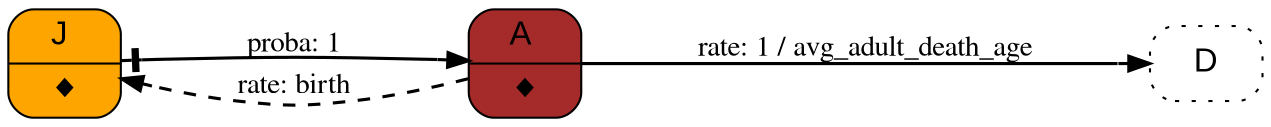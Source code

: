 digraph {
          charset="utf-8"
        	rankdir=LR;
        
        	node[fontsize=16, fontname=Arial, shape=box, style="filled,rounded"];
        	edge[minlen=1.5, fontname=Times, penwidth=1.5, tailtooltip="", headtooltip=""];

        	"J" [shape="Mrecord", label="{{\ J\ |&#9670;}}", tooltip="J (Juvenile):
	juvenile individuals", fillcolor="orange", style="filled,rounded"] ;
	"A" [shape="Mrecord", label="{{\ A\ |&#9670;}}", tooltip="A (Adult):
	adult individuals (producing new juveniles)", fillcolor="brown", style="filled,rounded"] ;
	"D" [shape="Mrecord", label="D", tooltip="D (Dead):
	compartment to put dead individuals", fillcolor="white", style="filled,rounded,dotted"] ;
	"A" -> "D" [label="rate: 1 / avg_adult_death_age", labeltooltip="rate: 1 / avg_adult_death_age", arrowtail="none", arrowhead="normalnone", dir=both, tooltip="", minlen=3, style="solid"];
	"A" -> "J" [label="rate: birth", labeltooltip="birth [parameter]:
	the birth rate (/day)                                                   
	0.01", arrowtail="none", arrowhead="normalnone", dir=both, tooltip="", minlen=3, style="dashed"];
	"J" -> "A" [label="proba: 1", labeltooltip="proba: 1", arrowtail="nonetee", arrowhead="normalnone", dir=both, tooltip="COND: age >= adult_age", minlen=3, style="solid"];
}
